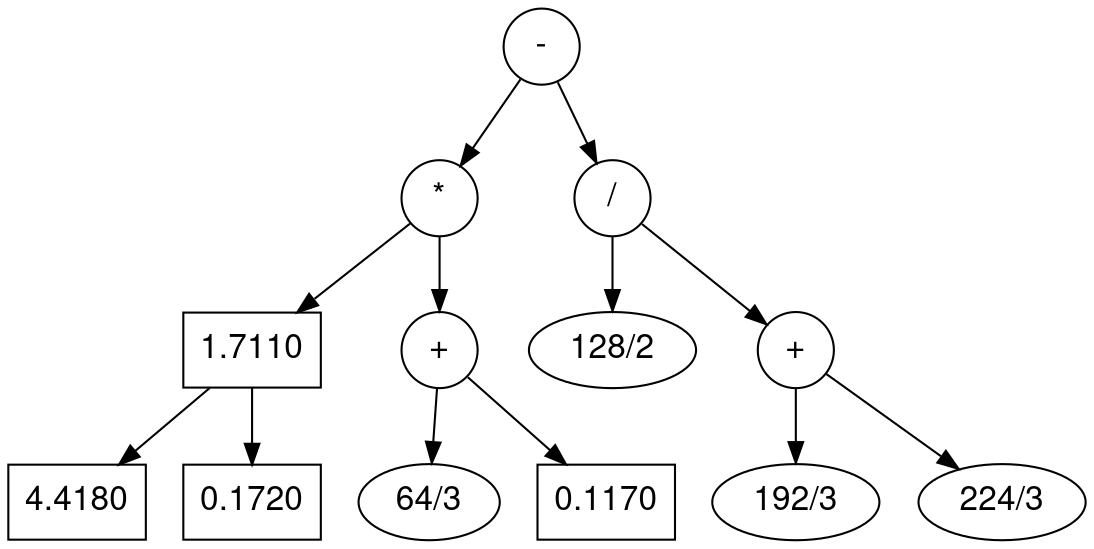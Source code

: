 digraph g {
fontname="Helvetica,Arial,sans-serif"
node [fontname="Helvetica,Arial,sans-serif"]
edge [fontname="Helvetica,Arial,sans-serif"]
node [
	fontsize = "16"
	shape = "ellipse"
];

edge [ ];

"0/0"[
	label = "-"
	shape=circle
];

"0/1"[
	label = "*"
	shape=circle
];

"0/0" -> "0/1"

"128/1"[
	label = "/"
	shape=circle
];

"0/0" -> "128/1"

"0/2"[
	label = "+"
	shape=circle
];

"0/1" -> "0/2"

"64/2"[
	label = "+"
	shape=circle
];

"0/1" -> "64/2"

"0/3"[
	label = "{<f0> 0.5780}"
	shape=record
];

"0/2" -> "0/3"

"32/3"[
	label = "{<f0> 0.1720}"
	shape=record
];

"0/2" -> "32/3"

"0/3"[
	label = "{<f0> 0.8230}"
	shape=record
];

"64/2" -> "64/3"

"96/3"[
	label = "{<f0> 0.1170}"
	shape=record
];

"64/2" -> "96/3"

"0/2"[
	label = "{<f0> 1.7110}"
	shape=record
];

"128/1" -> "128/2"

"192/2"[
	label = "+"
	shape=circle
];

"128/1" -> "192/2"

"0/3"[
	label = "{<f0> 4.4180}"
	shape=record
];

"192/2" -> "192/3"

"192/2" -> "224/3"

}
